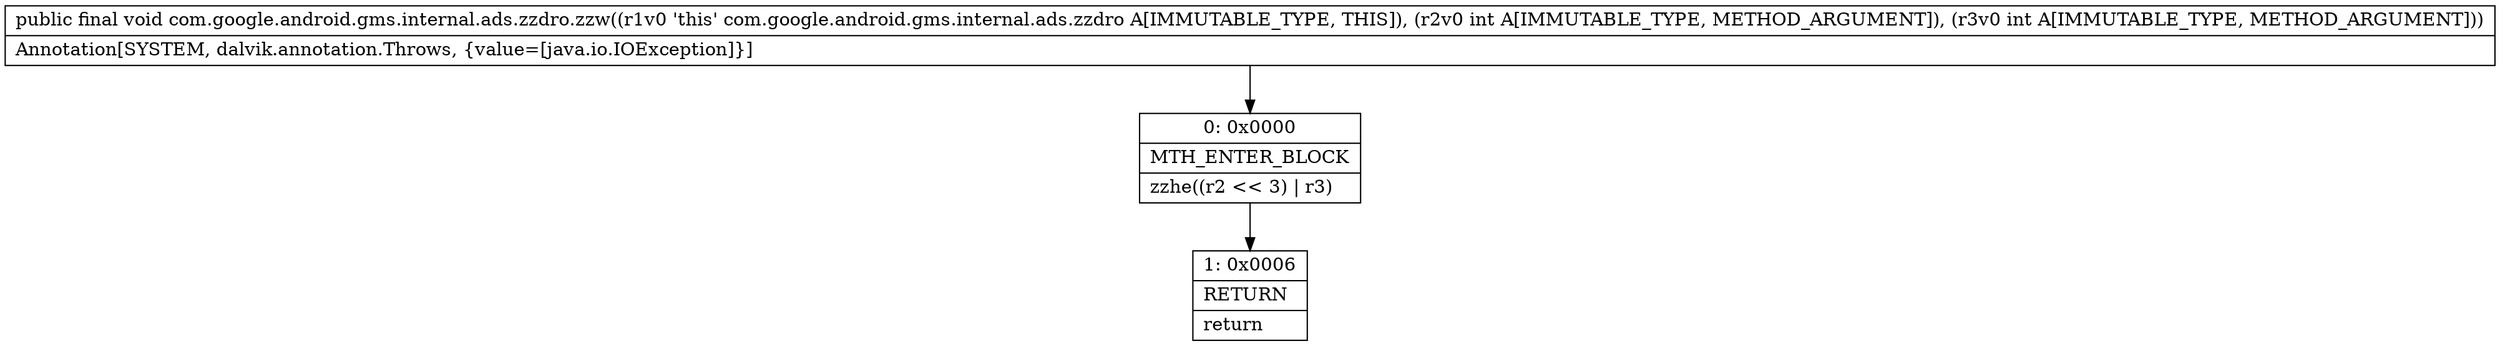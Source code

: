 digraph "CFG forcom.google.android.gms.internal.ads.zzdro.zzw(II)V" {
Node_0 [shape=record,label="{0\:\ 0x0000|MTH_ENTER_BLOCK\l|zzhe((r2 \<\< 3) \| r3)\l}"];
Node_1 [shape=record,label="{1\:\ 0x0006|RETURN\l|return\l}"];
MethodNode[shape=record,label="{public final void com.google.android.gms.internal.ads.zzdro.zzw((r1v0 'this' com.google.android.gms.internal.ads.zzdro A[IMMUTABLE_TYPE, THIS]), (r2v0 int A[IMMUTABLE_TYPE, METHOD_ARGUMENT]), (r3v0 int A[IMMUTABLE_TYPE, METHOD_ARGUMENT]))  | Annotation[SYSTEM, dalvik.annotation.Throws, \{value=[java.io.IOException]\}]\l}"];
MethodNode -> Node_0;
Node_0 -> Node_1;
}

